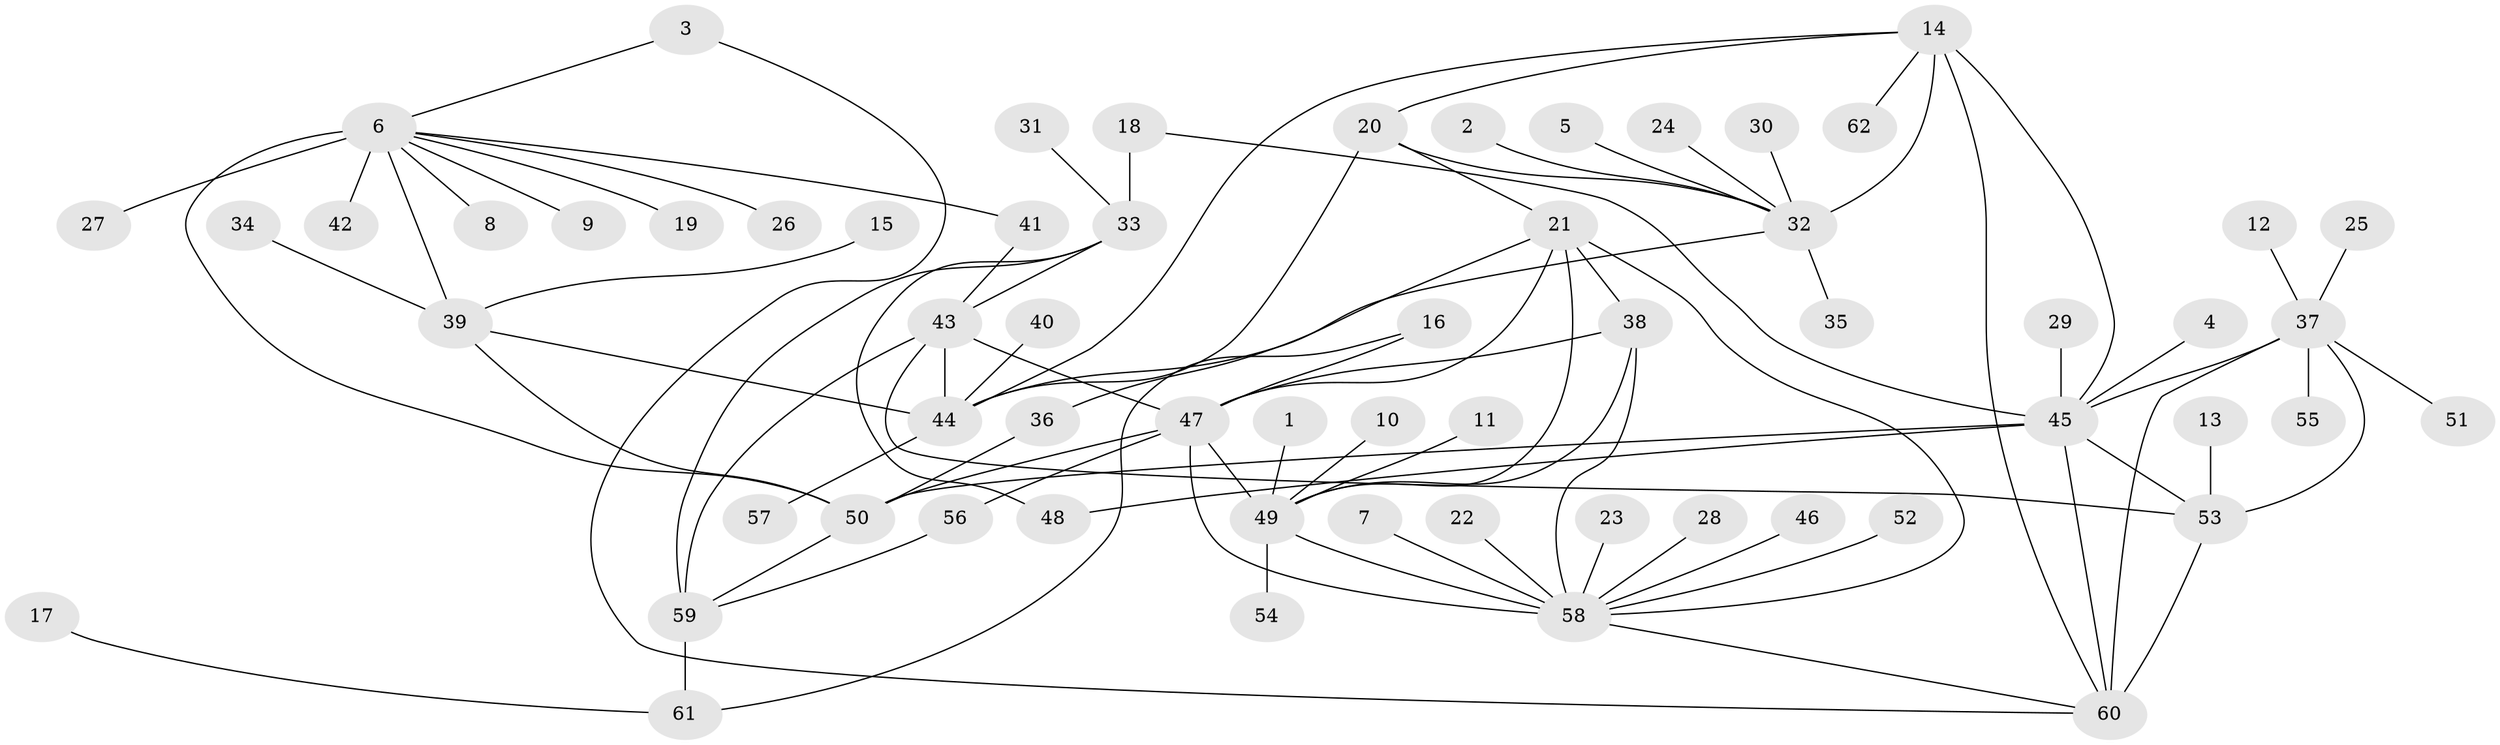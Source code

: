 // original degree distribution, {9: 0.04878048780487805, 5: 0.024390243902439025, 8: 0.04065040650406504, 10: 0.024390243902439025, 11: 0.024390243902439025, 6: 0.024390243902439025, 7: 0.04065040650406504, 14: 0.008130081300813009, 12: 0.008130081300813009, 13: 0.008130081300813009, 1: 0.6178861788617886, 2: 0.13008130081300814}
// Generated by graph-tools (version 1.1) at 2025/02/03/09/25 03:02:37]
// undirected, 62 vertices, 89 edges
graph export_dot {
graph [start="1"]
  node [color=gray90,style=filled];
  1;
  2;
  3;
  4;
  5;
  6;
  7;
  8;
  9;
  10;
  11;
  12;
  13;
  14;
  15;
  16;
  17;
  18;
  19;
  20;
  21;
  22;
  23;
  24;
  25;
  26;
  27;
  28;
  29;
  30;
  31;
  32;
  33;
  34;
  35;
  36;
  37;
  38;
  39;
  40;
  41;
  42;
  43;
  44;
  45;
  46;
  47;
  48;
  49;
  50;
  51;
  52;
  53;
  54;
  55;
  56;
  57;
  58;
  59;
  60;
  61;
  62;
  1 -- 49 [weight=1.0];
  2 -- 32 [weight=1.0];
  3 -- 6 [weight=1.0];
  3 -- 60 [weight=1.0];
  4 -- 45 [weight=1.0];
  5 -- 32 [weight=1.0];
  6 -- 8 [weight=1.0];
  6 -- 9 [weight=1.0];
  6 -- 19 [weight=1.0];
  6 -- 26 [weight=1.0];
  6 -- 27 [weight=1.0];
  6 -- 39 [weight=2.0];
  6 -- 41 [weight=1.0];
  6 -- 42 [weight=1.0];
  6 -- 50 [weight=6.0];
  7 -- 58 [weight=1.0];
  10 -- 49 [weight=1.0];
  11 -- 49 [weight=1.0];
  12 -- 37 [weight=1.0];
  13 -- 53 [weight=1.0];
  14 -- 20 [weight=2.0];
  14 -- 32 [weight=4.0];
  14 -- 44 [weight=2.0];
  14 -- 45 [weight=1.0];
  14 -- 60 [weight=1.0];
  14 -- 62 [weight=1.0];
  15 -- 39 [weight=1.0];
  16 -- 47 [weight=1.0];
  16 -- 61 [weight=1.0];
  17 -- 61 [weight=1.0];
  18 -- 33 [weight=1.0];
  18 -- 45 [weight=1.0];
  20 -- 21 [weight=1.0];
  20 -- 32 [weight=2.0];
  20 -- 44 [weight=1.0];
  21 -- 36 [weight=1.0];
  21 -- 38 [weight=1.0];
  21 -- 47 [weight=1.0];
  21 -- 49 [weight=2.0];
  21 -- 58 [weight=1.0];
  22 -- 58 [weight=1.0];
  23 -- 58 [weight=1.0];
  24 -- 32 [weight=1.0];
  25 -- 37 [weight=1.0];
  28 -- 58 [weight=1.0];
  29 -- 45 [weight=1.0];
  30 -- 32 [weight=1.0];
  31 -- 33 [weight=1.0];
  32 -- 35 [weight=1.0];
  32 -- 44 [weight=2.0];
  33 -- 43 [weight=4.0];
  33 -- 48 [weight=1.0];
  33 -- 59 [weight=1.0];
  34 -- 39 [weight=1.0];
  36 -- 50 [weight=1.0];
  37 -- 45 [weight=3.0];
  37 -- 51 [weight=1.0];
  37 -- 53 [weight=3.0];
  37 -- 55 [weight=1.0];
  37 -- 60 [weight=3.0];
  38 -- 47 [weight=1.0];
  38 -- 49 [weight=2.0];
  38 -- 58 [weight=1.0];
  39 -- 44 [weight=1.0];
  39 -- 50 [weight=3.0];
  40 -- 44 [weight=1.0];
  41 -- 43 [weight=1.0];
  43 -- 44 [weight=1.0];
  43 -- 47 [weight=1.0];
  43 -- 53 [weight=1.0];
  43 -- 59 [weight=4.0];
  44 -- 57 [weight=1.0];
  45 -- 48 [weight=1.0];
  45 -- 50 [weight=1.0];
  45 -- 53 [weight=1.0];
  45 -- 60 [weight=1.0];
  46 -- 58 [weight=1.0];
  47 -- 49 [weight=2.0];
  47 -- 50 [weight=1.0];
  47 -- 56 [weight=1.0];
  47 -- 58 [weight=1.0];
  49 -- 54 [weight=1.0];
  49 -- 58 [weight=2.0];
  50 -- 59 [weight=1.0];
  52 -- 58 [weight=1.0];
  53 -- 60 [weight=1.0];
  56 -- 59 [weight=1.0];
  58 -- 60 [weight=1.0];
  59 -- 61 [weight=1.0];
}
